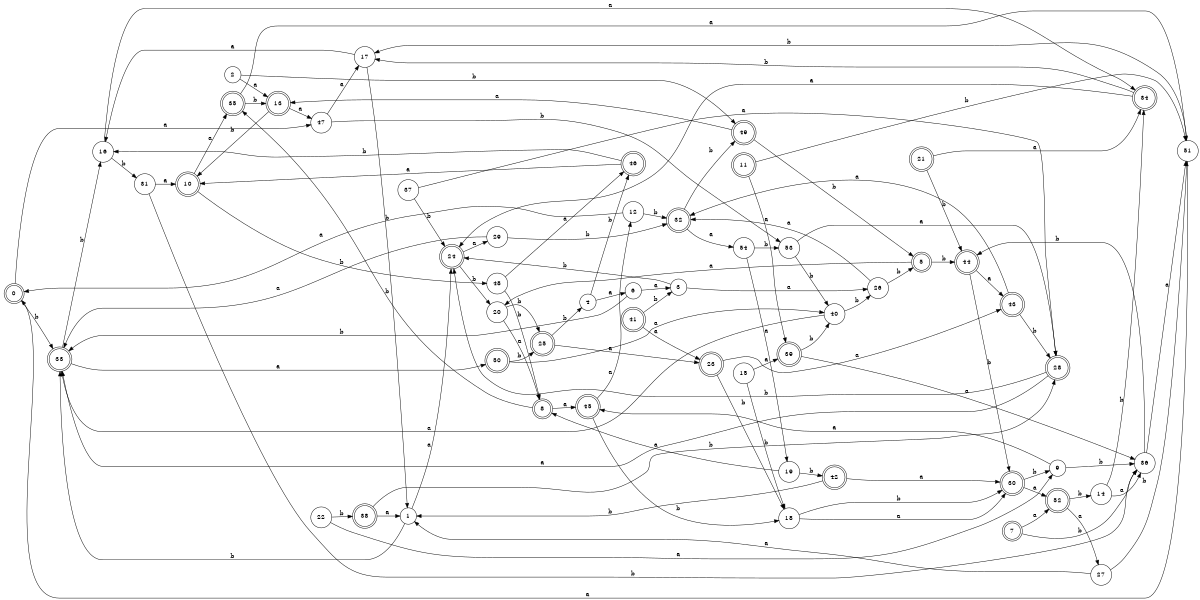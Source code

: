 digraph n44_2 {
__start0 [label="" shape="none"];

rankdir=LR;
size="8,5";

s0 [style="rounded,filled", color="black", fillcolor="white" shape="doublecircle", label="0"];
s1 [style="filled", color="black", fillcolor="white" shape="circle", label="1"];
s2 [style="filled", color="black", fillcolor="white" shape="circle", label="2"];
s3 [style="filled", color="black", fillcolor="white" shape="circle", label="3"];
s4 [style="filled", color="black", fillcolor="white" shape="circle", label="4"];
s5 [style="rounded,filled", color="black", fillcolor="white" shape="doublecircle", label="5"];
s6 [style="filled", color="black", fillcolor="white" shape="circle", label="6"];
s7 [style="rounded,filled", color="black", fillcolor="white" shape="doublecircle", label="7"];
s8 [style="rounded,filled", color="black", fillcolor="white" shape="doublecircle", label="8"];
s9 [style="filled", color="black", fillcolor="white" shape="circle", label="9"];
s10 [style="rounded,filled", color="black", fillcolor="white" shape="doublecircle", label="10"];
s11 [style="rounded,filled", color="black", fillcolor="white" shape="doublecircle", label="11"];
s12 [style="filled", color="black", fillcolor="white" shape="circle", label="12"];
s13 [style="rounded,filled", color="black", fillcolor="white" shape="doublecircle", label="13"];
s14 [style="filled", color="black", fillcolor="white" shape="circle", label="14"];
s15 [style="filled", color="black", fillcolor="white" shape="circle", label="15"];
s16 [style="filled", color="black", fillcolor="white" shape="circle", label="16"];
s17 [style="filled", color="black", fillcolor="white" shape="circle", label="17"];
s18 [style="filled", color="black", fillcolor="white" shape="circle", label="18"];
s19 [style="filled", color="black", fillcolor="white" shape="circle", label="19"];
s20 [style="filled", color="black", fillcolor="white" shape="circle", label="20"];
s21 [style="rounded,filled", color="black", fillcolor="white" shape="doublecircle", label="21"];
s22 [style="filled", color="black", fillcolor="white" shape="circle", label="22"];
s23 [style="rounded,filled", color="black", fillcolor="white" shape="doublecircle", label="23"];
s24 [style="rounded,filled", color="black", fillcolor="white" shape="doublecircle", label="24"];
s25 [style="rounded,filled", color="black", fillcolor="white" shape="doublecircle", label="25"];
s26 [style="filled", color="black", fillcolor="white" shape="circle", label="26"];
s27 [style="filled", color="black", fillcolor="white" shape="circle", label="27"];
s28 [style="rounded,filled", color="black", fillcolor="white" shape="doublecircle", label="28"];
s29 [style="filled", color="black", fillcolor="white" shape="circle", label="29"];
s30 [style="rounded,filled", color="black", fillcolor="white" shape="doublecircle", label="30"];
s31 [style="filled", color="black", fillcolor="white" shape="circle", label="31"];
s32 [style="rounded,filled", color="black", fillcolor="white" shape="doublecircle", label="32"];
s33 [style="rounded,filled", color="black", fillcolor="white" shape="doublecircle", label="33"];
s34 [style="rounded,filled", color="black", fillcolor="white" shape="doublecircle", label="34"];
s35 [style="rounded,filled", color="black", fillcolor="white" shape="doublecircle", label="35"];
s36 [style="filled", color="black", fillcolor="white" shape="circle", label="36"];
s37 [style="filled", color="black", fillcolor="white" shape="circle", label="37"];
s38 [style="rounded,filled", color="black", fillcolor="white" shape="doublecircle", label="38"];
s39 [style="rounded,filled", color="black", fillcolor="white" shape="doublecircle", label="39"];
s40 [style="filled", color="black", fillcolor="white" shape="circle", label="40"];
s41 [style="rounded,filled", color="black", fillcolor="white" shape="doublecircle", label="41"];
s42 [style="rounded,filled", color="black", fillcolor="white" shape="doublecircle", label="42"];
s43 [style="rounded,filled", color="black", fillcolor="white" shape="doublecircle", label="43"];
s44 [style="rounded,filled", color="black", fillcolor="white" shape="doublecircle", label="44"];
s45 [style="rounded,filled", color="black", fillcolor="white" shape="doublecircle", label="45"];
s46 [style="rounded,filled", color="black", fillcolor="white" shape="doublecircle", label="46"];
s47 [style="filled", color="black", fillcolor="white" shape="circle", label="47"];
s48 [style="filled", color="black", fillcolor="white" shape="circle", label="48"];
s49 [style="rounded,filled", color="black", fillcolor="white" shape="doublecircle", label="49"];
s50 [style="rounded,filled", color="black", fillcolor="white" shape="doublecircle", label="50"];
s51 [style="filled", color="black", fillcolor="white" shape="circle", label="51"];
s52 [style="rounded,filled", color="black", fillcolor="white" shape="doublecircle", label="52"];
s53 [style="filled", color="black", fillcolor="white" shape="circle", label="53"];
s54 [style="filled", color="black", fillcolor="white" shape="circle", label="54"];
s0 -> s47 [label="a"];
s0 -> s33 [label="b"];
s1 -> s24 [label="a"];
s1 -> s33 [label="b"];
s2 -> s13 [label="a"];
s2 -> s49 [label="b"];
s3 -> s26 [label="a"];
s3 -> s24 [label="b"];
s4 -> s6 [label="a"];
s4 -> s46 [label="b"];
s5 -> s20 [label="a"];
s5 -> s44 [label="b"];
s6 -> s3 [label="a"];
s6 -> s33 [label="b"];
s7 -> s52 [label="a"];
s7 -> s36 [label="b"];
s8 -> s45 [label="a"];
s8 -> s35 [label="b"];
s9 -> s45 [label="a"];
s9 -> s36 [label="b"];
s10 -> s35 [label="a"];
s10 -> s48 [label="b"];
s11 -> s39 [label="a"];
s11 -> s51 [label="b"];
s12 -> s0 [label="a"];
s12 -> s32 [label="b"];
s13 -> s47 [label="a"];
s13 -> s10 [label="b"];
s14 -> s36 [label="a"];
s14 -> s34 [label="b"];
s15 -> s39 [label="a"];
s15 -> s18 [label="b"];
s16 -> s34 [label="a"];
s16 -> s31 [label="b"];
s17 -> s16 [label="a"];
s17 -> s1 [label="b"];
s18 -> s30 [label="a"];
s18 -> s30 [label="b"];
s19 -> s8 [label="a"];
s19 -> s42 [label="b"];
s20 -> s8 [label="a"];
s20 -> s25 [label="b"];
s21 -> s34 [label="a"];
s21 -> s44 [label="b"];
s22 -> s9 [label="a"];
s22 -> s38 [label="b"];
s23 -> s43 [label="a"];
s23 -> s18 [label="b"];
s24 -> s29 [label="a"];
s24 -> s20 [label="b"];
s25 -> s23 [label="a"];
s25 -> s4 [label="b"];
s26 -> s32 [label="a"];
s26 -> s5 [label="b"];
s27 -> s1 [label="a"];
s27 -> s51 [label="b"];
s28 -> s33 [label="a"];
s28 -> s24 [label="b"];
s29 -> s33 [label="a"];
s29 -> s32 [label="b"];
s30 -> s52 [label="a"];
s30 -> s9 [label="b"];
s31 -> s10 [label="a"];
s31 -> s36 [label="b"];
s32 -> s54 [label="a"];
s32 -> s49 [label="b"];
s33 -> s50 [label="a"];
s33 -> s16 [label="b"];
s34 -> s24 [label="a"];
s34 -> s17 [label="b"];
s35 -> s51 [label="a"];
s35 -> s13 [label="b"];
s36 -> s51 [label="a"];
s36 -> s44 [label="b"];
s37 -> s28 [label="a"];
s37 -> s24 [label="b"];
s38 -> s1 [label="a"];
s38 -> s28 [label="b"];
s39 -> s36 [label="a"];
s39 -> s40 [label="b"];
s40 -> s33 [label="a"];
s40 -> s26 [label="b"];
s41 -> s23 [label="a"];
s41 -> s3 [label="b"];
s42 -> s30 [label="a"];
s42 -> s1 [label="b"];
s43 -> s32 [label="a"];
s43 -> s28 [label="b"];
s44 -> s43 [label="a"];
s44 -> s30 [label="b"];
s45 -> s12 [label="a"];
s45 -> s18 [label="b"];
s46 -> s10 [label="a"];
s46 -> s16 [label="b"];
s47 -> s17 [label="a"];
s47 -> s53 [label="b"];
s48 -> s46 [label="a"];
s48 -> s8 [label="b"];
s49 -> s13 [label="a"];
s49 -> s5 [label="b"];
s50 -> s40 [label="a"];
s50 -> s25 [label="b"];
s51 -> s0 [label="a"];
s51 -> s17 [label="b"];
s52 -> s27 [label="a"];
s52 -> s14 [label="b"];
s53 -> s28 [label="a"];
s53 -> s40 [label="b"];
s54 -> s19 [label="a"];
s54 -> s53 [label="b"];

}
